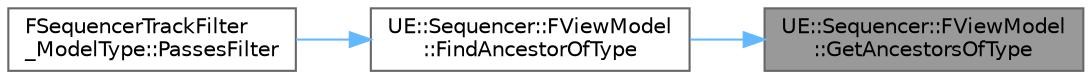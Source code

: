 digraph "UE::Sequencer::FViewModel::GetAncestorsOfType"
{
 // INTERACTIVE_SVG=YES
 // LATEX_PDF_SIZE
  bgcolor="transparent";
  edge [fontname=Helvetica,fontsize=10,labelfontname=Helvetica,labelfontsize=10];
  node [fontname=Helvetica,fontsize=10,shape=box,height=0.2,width=0.4];
  rankdir="RL";
  Node1 [id="Node000001",label="UE::Sequencer::FViewModel\l::GetAncestorsOfType",height=0.2,width=0.4,color="gray40", fillcolor="grey60", style="filled", fontcolor="black",tooltip="Iterates over all ancestors of a given time along the ancestry of this data model."];
  Node1 -> Node2 [id="edge1_Node000001_Node000002",dir="back",color="steelblue1",style="solid",tooltip=" "];
  Node2 [id="Node000002",label="UE::Sequencer::FViewModel\l::FindAncestorOfType",height=0.2,width=0.4,color="grey40", fillcolor="white", style="filled",URL="$dc/d92/classUE_1_1Sequencer_1_1FViewModel.html#a5d08a96d38079ec8381ec55624ca2d19",tooltip="Finds the first ancestor view model that implements the given type."];
  Node2 -> Node3 [id="edge2_Node000002_Node000003",dir="back",color="steelblue1",style="solid",tooltip=" "];
  Node3 [id="Node000003",label="FSequencerTrackFilter\l_ModelType::PassesFilter",height=0.2,width=0.4,color="grey40", fillcolor="white", style="filled",URL="$d3/d3f/classFSequencerTrackFilter__ModelType.html#aa25935013e8b0654a2a6d1df6527847c",tooltip=" "];
}
